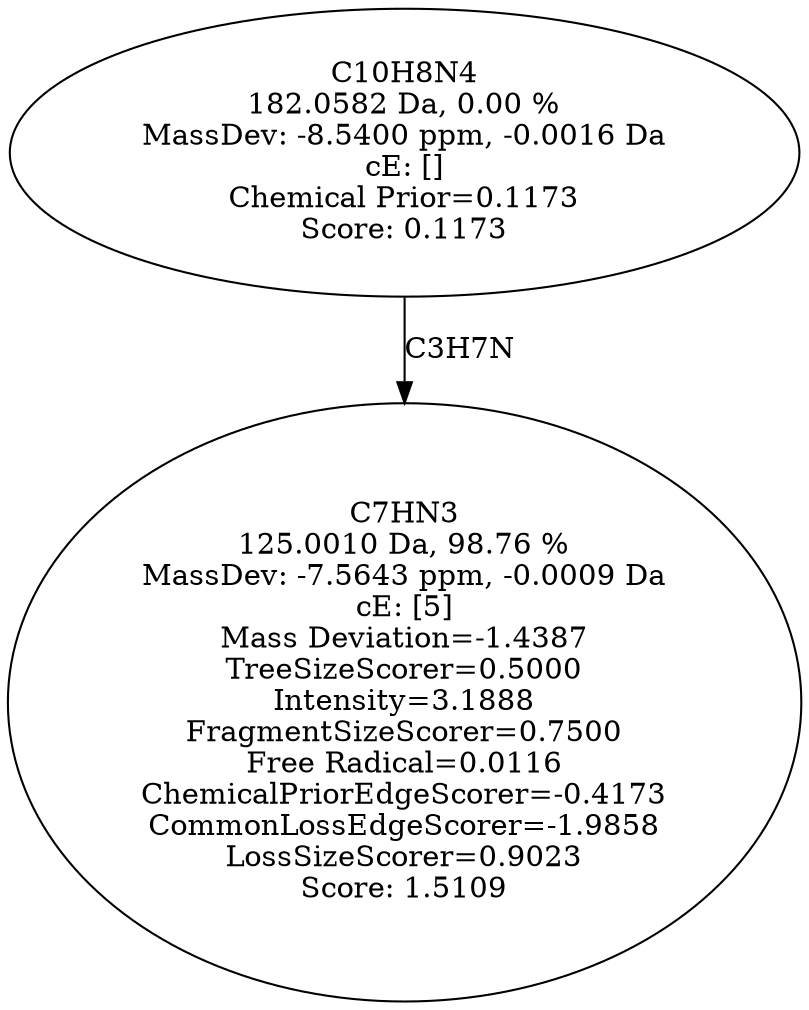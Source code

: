 strict digraph {
v1 [label="C7HN3\n125.0010 Da, 98.76 %\nMassDev: -7.5643 ppm, -0.0009 Da\ncE: [5]\nMass Deviation=-1.4387\nTreeSizeScorer=0.5000\nIntensity=3.1888\nFragmentSizeScorer=0.7500\nFree Radical=0.0116\nChemicalPriorEdgeScorer=-0.4173\nCommonLossEdgeScorer=-1.9858\nLossSizeScorer=0.9023\nScore: 1.5109"];
v2 [label="C10H8N4\n182.0582 Da, 0.00 %\nMassDev: -8.5400 ppm, -0.0016 Da\ncE: []\nChemical Prior=0.1173\nScore: 0.1173"];
v2 -> v1 [label="C3H7N"];
}